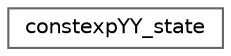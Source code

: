 digraph "Graphical Class Hierarchy"
{
 // INTERACTIVE_SVG=YES
 // LATEX_PDF_SIZE
  bgcolor="transparent";
  edge [fontname=Helvetica,fontsize=10,labelfontname=Helvetica,labelfontsize=10];
  node [fontname=Helvetica,fontsize=10,shape=box,height=0.2,width=0.4];
  rankdir="LR";
  Node0 [label="constexpYY_state",height=0.2,width=0.4,color="grey40", fillcolor="white", style="filled",URL="$d3/d1e/structconstexp_y_y__state.html",tooltip=" "];
}
